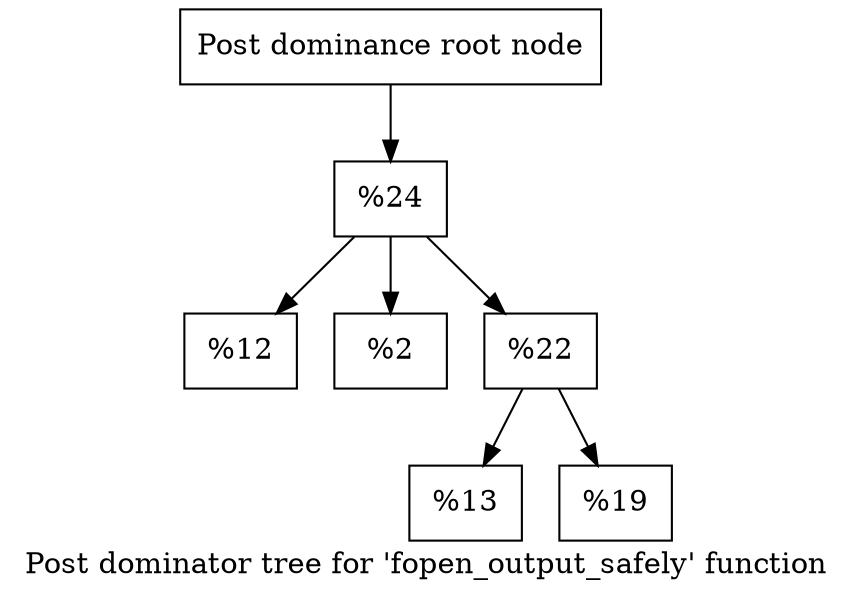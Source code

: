 digraph "Post dominator tree for 'fopen_output_safely' function" {
	label="Post dominator tree for 'fopen_output_safely' function";

	Node0xfb59c0 [shape=record,label="{Post dominance root node}"];
	Node0xfb59c0 -> Node0xfb5a00;
	Node0xfb5a00 [shape=record,label="{%24}"];
	Node0xfb5a00 -> Node0x1358b40;
	Node0xfb5a00 -> Node0xfb5ac0;
	Node0xfb5a00 -> Node0x12a5380;
	Node0x1358b40 [shape=record,label="{%12}"];
	Node0xfb5ac0 [shape=record,label="{%2}"];
	Node0x12a5380 [shape=record,label="{%22}"];
	Node0x12a5380 -> Node0x1320020;
	Node0x12a5380 -> Node0x129e780;
	Node0x1320020 [shape=record,label="{%13}"];
	Node0x129e780 [shape=record,label="{%19}"];
}
